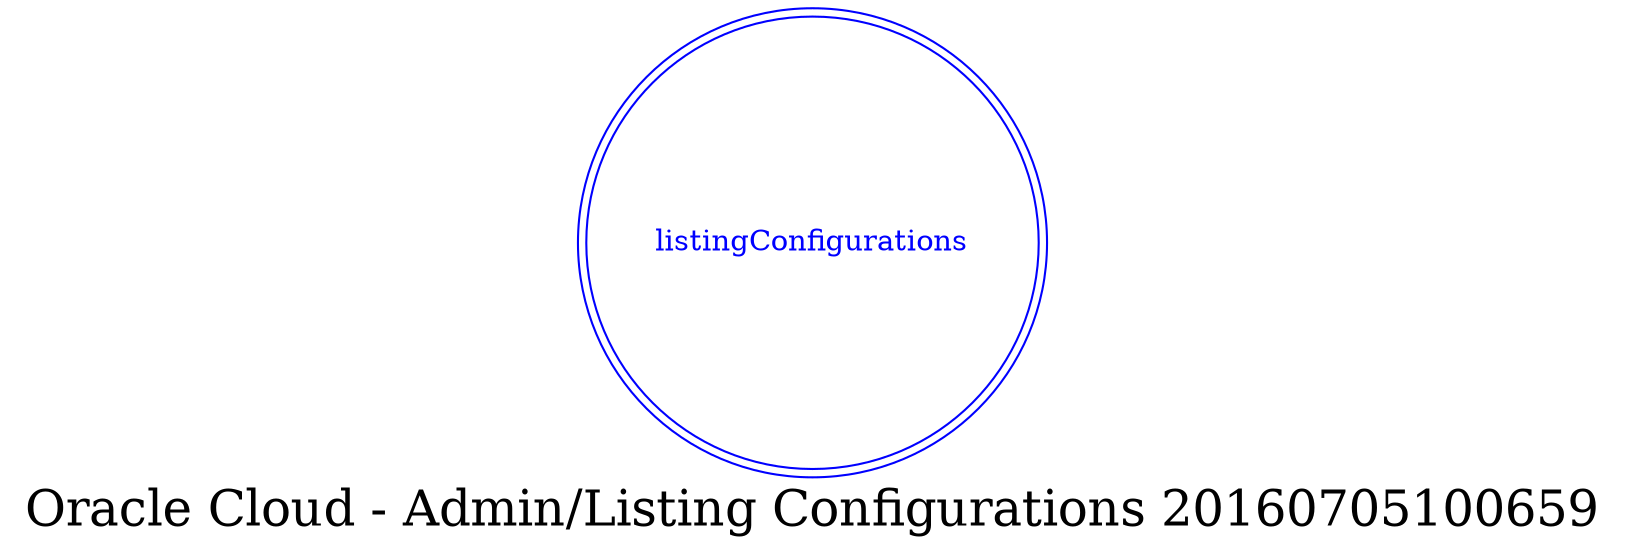 digraph LexiconGraph {
graph[label="Oracle Cloud - Admin/Listing Configurations 20160705100659", fontsize=24]
splines=true
"listingConfigurations" [color=blue, fontcolor=blue, shape=doublecircle]
}
